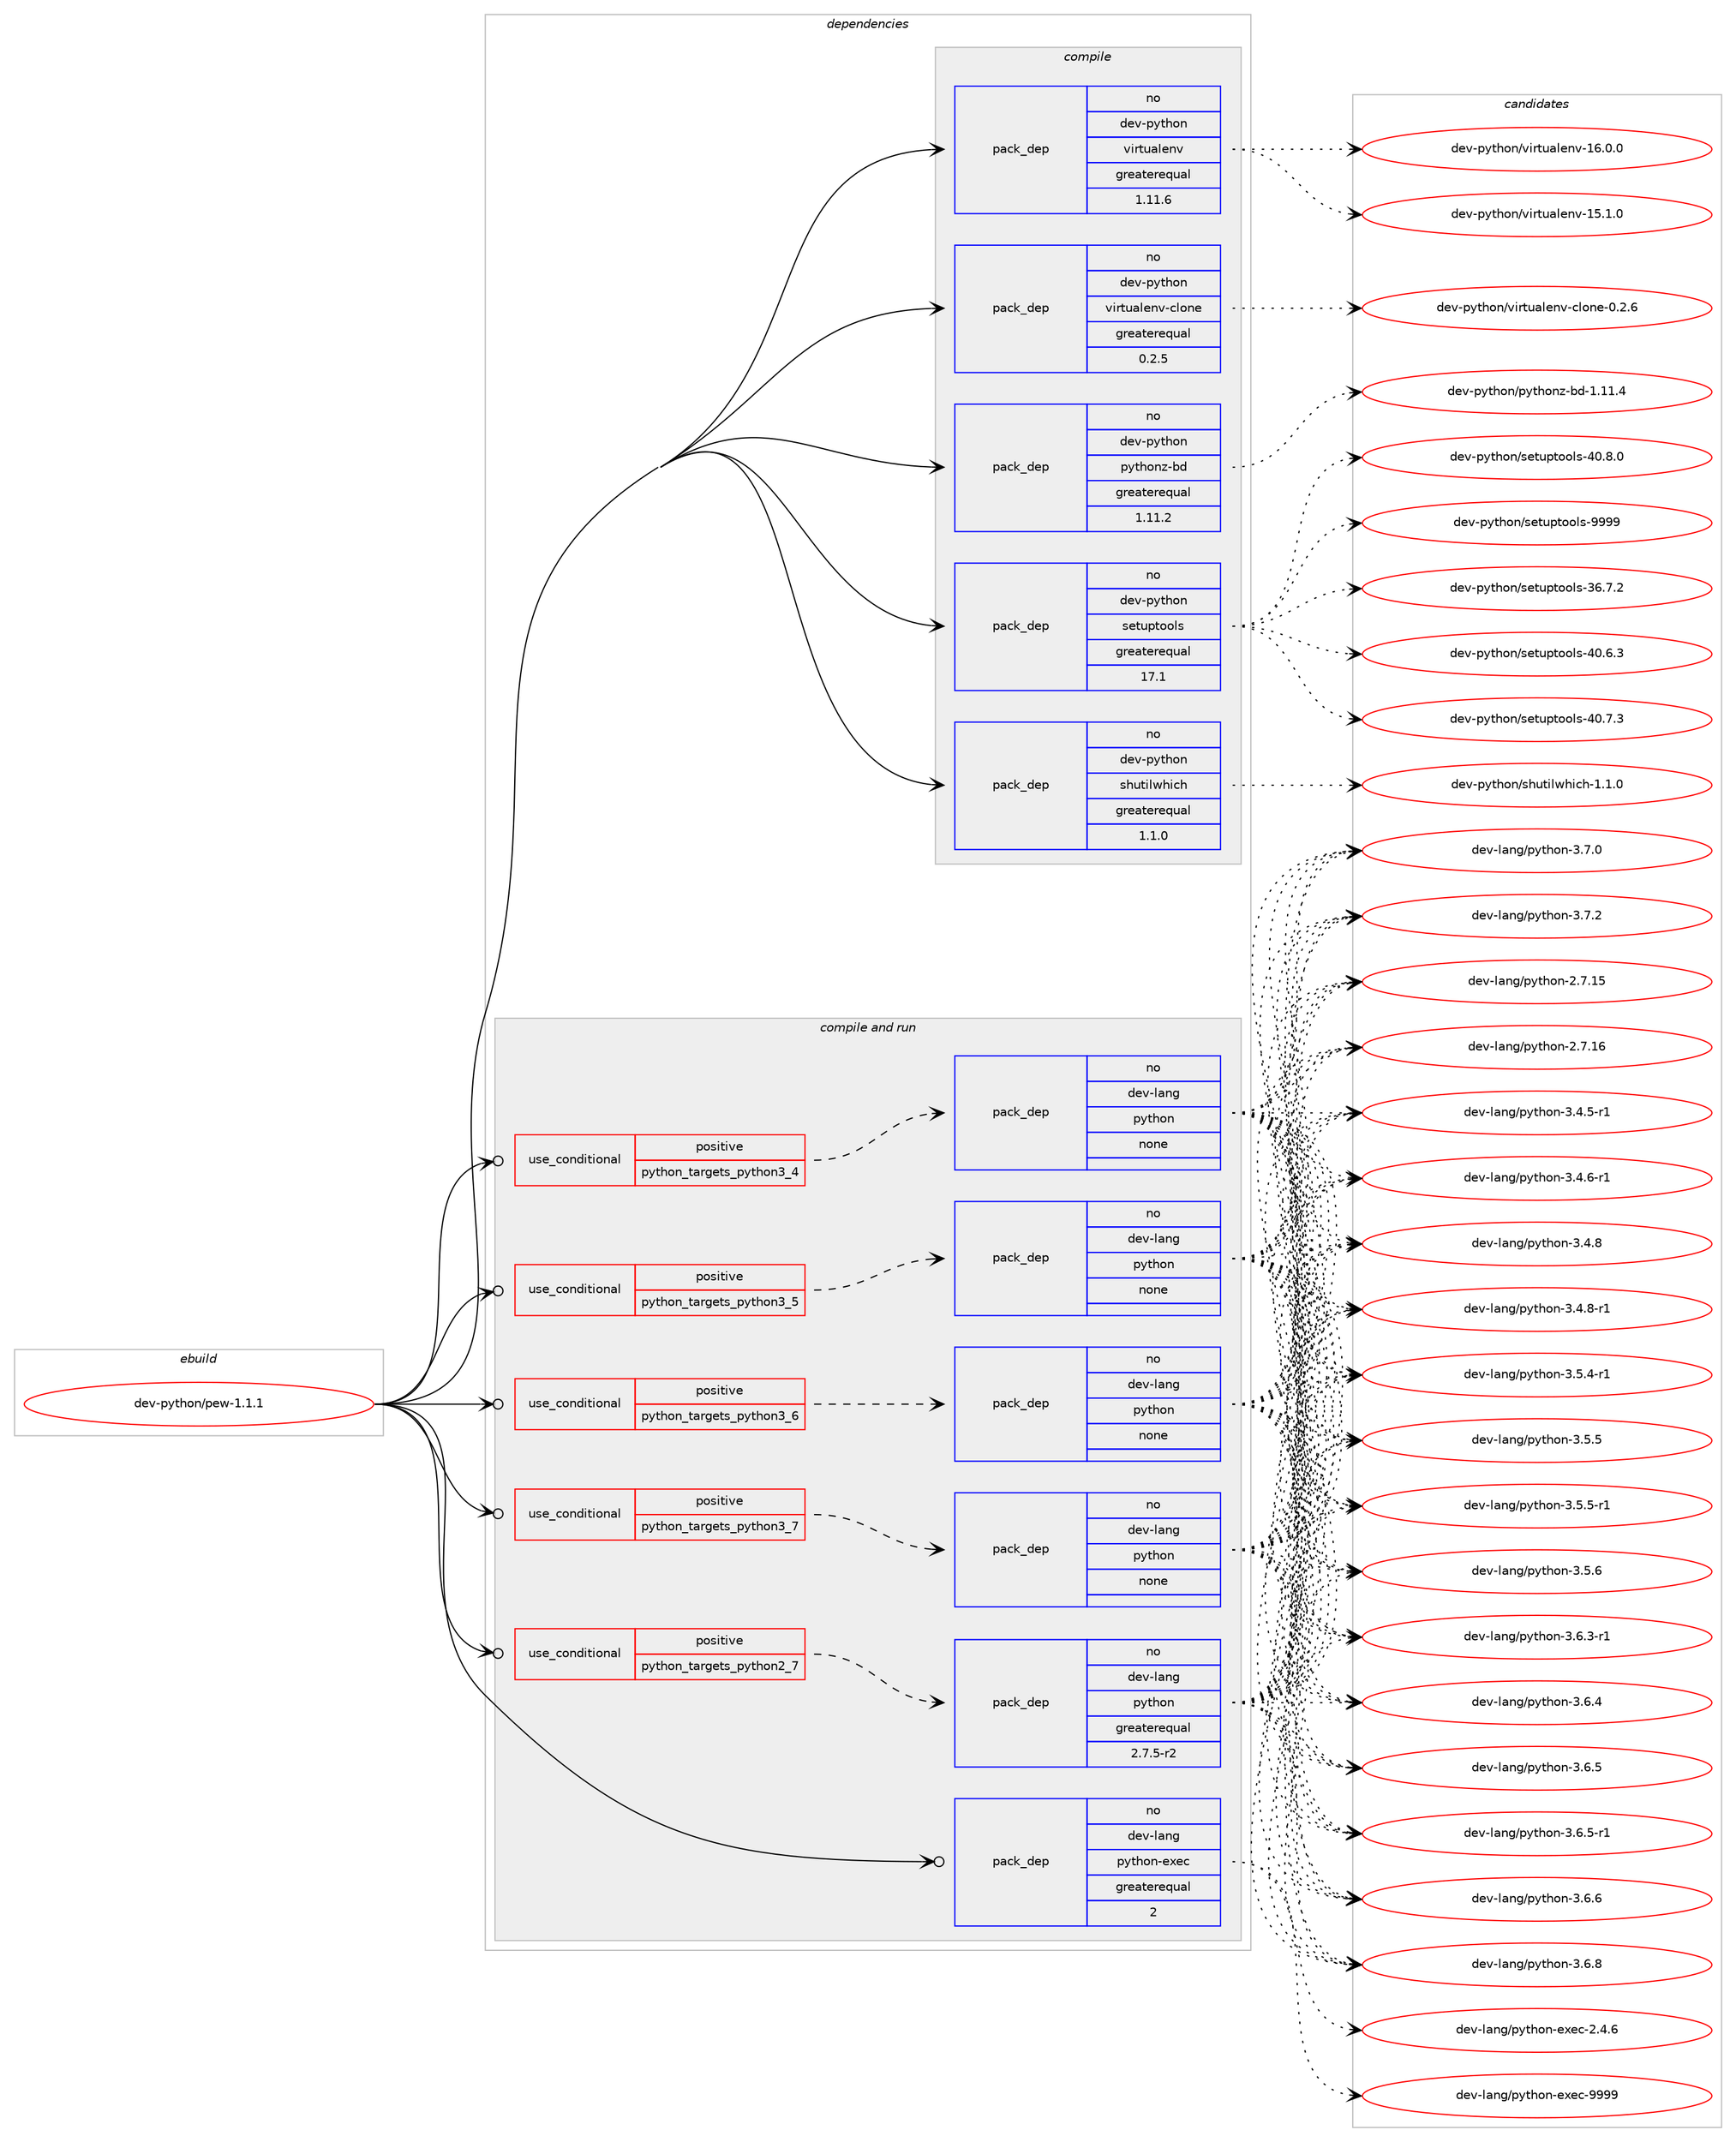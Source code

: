 digraph prolog {

# *************
# Graph options
# *************

newrank=true;
concentrate=true;
compound=true;
graph [rankdir=LR,fontname=Helvetica,fontsize=10,ranksep=1.5];#, ranksep=2.5, nodesep=0.2];
edge  [arrowhead=vee];
node  [fontname=Helvetica,fontsize=10];

# **********
# The ebuild
# **********

subgraph cluster_leftcol {
color=gray;
rank=same;
label=<<i>ebuild</i>>;
id [label="dev-python/pew-1.1.1", color=red, width=4, href="../dev-python/pew-1.1.1.svg"];
}

# ****************
# The dependencies
# ****************

subgraph cluster_midcol {
color=gray;
label=<<i>dependencies</i>>;
subgraph cluster_compile {
fillcolor="#eeeeee";
style=filled;
label=<<i>compile</i>>;
subgraph pack1022609 {
dependency1425238 [label=<<TABLE BORDER="0" CELLBORDER="1" CELLSPACING="0" CELLPADDING="4" WIDTH="220"><TR><TD ROWSPAN="6" CELLPADDING="30">pack_dep</TD></TR><TR><TD WIDTH="110">no</TD></TR><TR><TD>dev-python</TD></TR><TR><TD>pythonz-bd</TD></TR><TR><TD>greaterequal</TD></TR><TR><TD>1.11.2</TD></TR></TABLE>>, shape=none, color=blue];
}
id:e -> dependency1425238:w [weight=20,style="solid",arrowhead="vee"];
subgraph pack1022610 {
dependency1425239 [label=<<TABLE BORDER="0" CELLBORDER="1" CELLSPACING="0" CELLPADDING="4" WIDTH="220"><TR><TD ROWSPAN="6" CELLPADDING="30">pack_dep</TD></TR><TR><TD WIDTH="110">no</TD></TR><TR><TD>dev-python</TD></TR><TR><TD>setuptools</TD></TR><TR><TD>greaterequal</TD></TR><TR><TD>17.1</TD></TR></TABLE>>, shape=none, color=blue];
}
id:e -> dependency1425239:w [weight=20,style="solid",arrowhead="vee"];
subgraph pack1022611 {
dependency1425240 [label=<<TABLE BORDER="0" CELLBORDER="1" CELLSPACING="0" CELLPADDING="4" WIDTH="220"><TR><TD ROWSPAN="6" CELLPADDING="30">pack_dep</TD></TR><TR><TD WIDTH="110">no</TD></TR><TR><TD>dev-python</TD></TR><TR><TD>shutilwhich</TD></TR><TR><TD>greaterequal</TD></TR><TR><TD>1.1.0</TD></TR></TABLE>>, shape=none, color=blue];
}
id:e -> dependency1425240:w [weight=20,style="solid",arrowhead="vee"];
subgraph pack1022612 {
dependency1425241 [label=<<TABLE BORDER="0" CELLBORDER="1" CELLSPACING="0" CELLPADDING="4" WIDTH="220"><TR><TD ROWSPAN="6" CELLPADDING="30">pack_dep</TD></TR><TR><TD WIDTH="110">no</TD></TR><TR><TD>dev-python</TD></TR><TR><TD>virtualenv</TD></TR><TR><TD>greaterequal</TD></TR><TR><TD>1.11.6</TD></TR></TABLE>>, shape=none, color=blue];
}
id:e -> dependency1425241:w [weight=20,style="solid",arrowhead="vee"];
subgraph pack1022613 {
dependency1425242 [label=<<TABLE BORDER="0" CELLBORDER="1" CELLSPACING="0" CELLPADDING="4" WIDTH="220"><TR><TD ROWSPAN="6" CELLPADDING="30">pack_dep</TD></TR><TR><TD WIDTH="110">no</TD></TR><TR><TD>dev-python</TD></TR><TR><TD>virtualenv-clone</TD></TR><TR><TD>greaterequal</TD></TR><TR><TD>0.2.5</TD></TR></TABLE>>, shape=none, color=blue];
}
id:e -> dependency1425242:w [weight=20,style="solid",arrowhead="vee"];
}
subgraph cluster_compileandrun {
fillcolor="#eeeeee";
style=filled;
label=<<i>compile and run</i>>;
subgraph cond379319 {
dependency1425243 [label=<<TABLE BORDER="0" CELLBORDER="1" CELLSPACING="0" CELLPADDING="4"><TR><TD ROWSPAN="3" CELLPADDING="10">use_conditional</TD></TR><TR><TD>positive</TD></TR><TR><TD>python_targets_python2_7</TD></TR></TABLE>>, shape=none, color=red];
subgraph pack1022614 {
dependency1425244 [label=<<TABLE BORDER="0" CELLBORDER="1" CELLSPACING="0" CELLPADDING="4" WIDTH="220"><TR><TD ROWSPAN="6" CELLPADDING="30">pack_dep</TD></TR><TR><TD WIDTH="110">no</TD></TR><TR><TD>dev-lang</TD></TR><TR><TD>python</TD></TR><TR><TD>greaterequal</TD></TR><TR><TD>2.7.5-r2</TD></TR></TABLE>>, shape=none, color=blue];
}
dependency1425243:e -> dependency1425244:w [weight=20,style="dashed",arrowhead="vee"];
}
id:e -> dependency1425243:w [weight=20,style="solid",arrowhead="odotvee"];
subgraph cond379320 {
dependency1425245 [label=<<TABLE BORDER="0" CELLBORDER="1" CELLSPACING="0" CELLPADDING="4"><TR><TD ROWSPAN="3" CELLPADDING="10">use_conditional</TD></TR><TR><TD>positive</TD></TR><TR><TD>python_targets_python3_4</TD></TR></TABLE>>, shape=none, color=red];
subgraph pack1022615 {
dependency1425246 [label=<<TABLE BORDER="0" CELLBORDER="1" CELLSPACING="0" CELLPADDING="4" WIDTH="220"><TR><TD ROWSPAN="6" CELLPADDING="30">pack_dep</TD></TR><TR><TD WIDTH="110">no</TD></TR><TR><TD>dev-lang</TD></TR><TR><TD>python</TD></TR><TR><TD>none</TD></TR><TR><TD></TD></TR></TABLE>>, shape=none, color=blue];
}
dependency1425245:e -> dependency1425246:w [weight=20,style="dashed",arrowhead="vee"];
}
id:e -> dependency1425245:w [weight=20,style="solid",arrowhead="odotvee"];
subgraph cond379321 {
dependency1425247 [label=<<TABLE BORDER="0" CELLBORDER="1" CELLSPACING="0" CELLPADDING="4"><TR><TD ROWSPAN="3" CELLPADDING="10">use_conditional</TD></TR><TR><TD>positive</TD></TR><TR><TD>python_targets_python3_5</TD></TR></TABLE>>, shape=none, color=red];
subgraph pack1022616 {
dependency1425248 [label=<<TABLE BORDER="0" CELLBORDER="1" CELLSPACING="0" CELLPADDING="4" WIDTH="220"><TR><TD ROWSPAN="6" CELLPADDING="30">pack_dep</TD></TR><TR><TD WIDTH="110">no</TD></TR><TR><TD>dev-lang</TD></TR><TR><TD>python</TD></TR><TR><TD>none</TD></TR><TR><TD></TD></TR></TABLE>>, shape=none, color=blue];
}
dependency1425247:e -> dependency1425248:w [weight=20,style="dashed",arrowhead="vee"];
}
id:e -> dependency1425247:w [weight=20,style="solid",arrowhead="odotvee"];
subgraph cond379322 {
dependency1425249 [label=<<TABLE BORDER="0" CELLBORDER="1" CELLSPACING="0" CELLPADDING="4"><TR><TD ROWSPAN="3" CELLPADDING="10">use_conditional</TD></TR><TR><TD>positive</TD></TR><TR><TD>python_targets_python3_6</TD></TR></TABLE>>, shape=none, color=red];
subgraph pack1022617 {
dependency1425250 [label=<<TABLE BORDER="0" CELLBORDER="1" CELLSPACING="0" CELLPADDING="4" WIDTH="220"><TR><TD ROWSPAN="6" CELLPADDING="30">pack_dep</TD></TR><TR><TD WIDTH="110">no</TD></TR><TR><TD>dev-lang</TD></TR><TR><TD>python</TD></TR><TR><TD>none</TD></TR><TR><TD></TD></TR></TABLE>>, shape=none, color=blue];
}
dependency1425249:e -> dependency1425250:w [weight=20,style="dashed",arrowhead="vee"];
}
id:e -> dependency1425249:w [weight=20,style="solid",arrowhead="odotvee"];
subgraph cond379323 {
dependency1425251 [label=<<TABLE BORDER="0" CELLBORDER="1" CELLSPACING="0" CELLPADDING="4"><TR><TD ROWSPAN="3" CELLPADDING="10">use_conditional</TD></TR><TR><TD>positive</TD></TR><TR><TD>python_targets_python3_7</TD></TR></TABLE>>, shape=none, color=red];
subgraph pack1022618 {
dependency1425252 [label=<<TABLE BORDER="0" CELLBORDER="1" CELLSPACING="0" CELLPADDING="4" WIDTH="220"><TR><TD ROWSPAN="6" CELLPADDING="30">pack_dep</TD></TR><TR><TD WIDTH="110">no</TD></TR><TR><TD>dev-lang</TD></TR><TR><TD>python</TD></TR><TR><TD>none</TD></TR><TR><TD></TD></TR></TABLE>>, shape=none, color=blue];
}
dependency1425251:e -> dependency1425252:w [weight=20,style="dashed",arrowhead="vee"];
}
id:e -> dependency1425251:w [weight=20,style="solid",arrowhead="odotvee"];
subgraph pack1022619 {
dependency1425253 [label=<<TABLE BORDER="0" CELLBORDER="1" CELLSPACING="0" CELLPADDING="4" WIDTH="220"><TR><TD ROWSPAN="6" CELLPADDING="30">pack_dep</TD></TR><TR><TD WIDTH="110">no</TD></TR><TR><TD>dev-lang</TD></TR><TR><TD>python-exec</TD></TR><TR><TD>greaterequal</TD></TR><TR><TD>2</TD></TR></TABLE>>, shape=none, color=blue];
}
id:e -> dependency1425253:w [weight=20,style="solid",arrowhead="odotvee"];
}
subgraph cluster_run {
fillcolor="#eeeeee";
style=filled;
label=<<i>run</i>>;
}
}

# **************
# The candidates
# **************

subgraph cluster_choices {
rank=same;
color=gray;
label=<<i>candidates</i>>;

subgraph choice1022609 {
color=black;
nodesep=1;
choice1001011184511212111610411111047112121116104111110122459810045494649494652 [label="dev-python/pythonz-bd-1.11.4", color=red, width=4,href="../dev-python/pythonz-bd-1.11.4.svg"];
dependency1425238:e -> choice1001011184511212111610411111047112121116104111110122459810045494649494652:w [style=dotted,weight="100"];
}
subgraph choice1022610 {
color=black;
nodesep=1;
choice100101118451121211161041111104711510111611711211611111110811545515446554650 [label="dev-python/setuptools-36.7.2", color=red, width=4,href="../dev-python/setuptools-36.7.2.svg"];
choice100101118451121211161041111104711510111611711211611111110811545524846544651 [label="dev-python/setuptools-40.6.3", color=red, width=4,href="../dev-python/setuptools-40.6.3.svg"];
choice100101118451121211161041111104711510111611711211611111110811545524846554651 [label="dev-python/setuptools-40.7.3", color=red, width=4,href="../dev-python/setuptools-40.7.3.svg"];
choice100101118451121211161041111104711510111611711211611111110811545524846564648 [label="dev-python/setuptools-40.8.0", color=red, width=4,href="../dev-python/setuptools-40.8.0.svg"];
choice10010111845112121116104111110471151011161171121161111111081154557575757 [label="dev-python/setuptools-9999", color=red, width=4,href="../dev-python/setuptools-9999.svg"];
dependency1425239:e -> choice100101118451121211161041111104711510111611711211611111110811545515446554650:w [style=dotted,weight="100"];
dependency1425239:e -> choice100101118451121211161041111104711510111611711211611111110811545524846544651:w [style=dotted,weight="100"];
dependency1425239:e -> choice100101118451121211161041111104711510111611711211611111110811545524846554651:w [style=dotted,weight="100"];
dependency1425239:e -> choice100101118451121211161041111104711510111611711211611111110811545524846564648:w [style=dotted,weight="100"];
dependency1425239:e -> choice10010111845112121116104111110471151011161171121161111111081154557575757:w [style=dotted,weight="100"];
}
subgraph choice1022611 {
color=black;
nodesep=1;
choice100101118451121211161041111104711510411711610510811910410599104454946494648 [label="dev-python/shutilwhich-1.1.0", color=red, width=4,href="../dev-python/shutilwhich-1.1.0.svg"];
dependency1425240:e -> choice100101118451121211161041111104711510411711610510811910410599104454946494648:w [style=dotted,weight="100"];
}
subgraph choice1022612 {
color=black;
nodesep=1;
choice10010111845112121116104111110471181051141161179710810111011845495346494648 [label="dev-python/virtualenv-15.1.0", color=red, width=4,href="../dev-python/virtualenv-15.1.0.svg"];
choice10010111845112121116104111110471181051141161179710810111011845495446484648 [label="dev-python/virtualenv-16.0.0", color=red, width=4,href="../dev-python/virtualenv-16.0.0.svg"];
dependency1425241:e -> choice10010111845112121116104111110471181051141161179710810111011845495346494648:w [style=dotted,weight="100"];
dependency1425241:e -> choice10010111845112121116104111110471181051141161179710810111011845495446484648:w [style=dotted,weight="100"];
}
subgraph choice1022613 {
color=black;
nodesep=1;
choice1001011184511212111610411111047118105114116117971081011101184599108111110101454846504654 [label="dev-python/virtualenv-clone-0.2.6", color=red, width=4,href="../dev-python/virtualenv-clone-0.2.6.svg"];
dependency1425242:e -> choice1001011184511212111610411111047118105114116117971081011101184599108111110101454846504654:w [style=dotted,weight="100"];
}
subgraph choice1022614 {
color=black;
nodesep=1;
choice10010111845108971101034711212111610411111045504655464953 [label="dev-lang/python-2.7.15", color=red, width=4,href="../dev-lang/python-2.7.15.svg"];
choice10010111845108971101034711212111610411111045504655464954 [label="dev-lang/python-2.7.16", color=red, width=4,href="../dev-lang/python-2.7.16.svg"];
choice1001011184510897110103471121211161041111104551465246534511449 [label="dev-lang/python-3.4.5-r1", color=red, width=4,href="../dev-lang/python-3.4.5-r1.svg"];
choice1001011184510897110103471121211161041111104551465246544511449 [label="dev-lang/python-3.4.6-r1", color=red, width=4,href="../dev-lang/python-3.4.6-r1.svg"];
choice100101118451089711010347112121116104111110455146524656 [label="dev-lang/python-3.4.8", color=red, width=4,href="../dev-lang/python-3.4.8.svg"];
choice1001011184510897110103471121211161041111104551465246564511449 [label="dev-lang/python-3.4.8-r1", color=red, width=4,href="../dev-lang/python-3.4.8-r1.svg"];
choice1001011184510897110103471121211161041111104551465346524511449 [label="dev-lang/python-3.5.4-r1", color=red, width=4,href="../dev-lang/python-3.5.4-r1.svg"];
choice100101118451089711010347112121116104111110455146534653 [label="dev-lang/python-3.5.5", color=red, width=4,href="../dev-lang/python-3.5.5.svg"];
choice1001011184510897110103471121211161041111104551465346534511449 [label="dev-lang/python-3.5.5-r1", color=red, width=4,href="../dev-lang/python-3.5.5-r1.svg"];
choice100101118451089711010347112121116104111110455146534654 [label="dev-lang/python-3.5.6", color=red, width=4,href="../dev-lang/python-3.5.6.svg"];
choice1001011184510897110103471121211161041111104551465446514511449 [label="dev-lang/python-3.6.3-r1", color=red, width=4,href="../dev-lang/python-3.6.3-r1.svg"];
choice100101118451089711010347112121116104111110455146544652 [label="dev-lang/python-3.6.4", color=red, width=4,href="../dev-lang/python-3.6.4.svg"];
choice100101118451089711010347112121116104111110455146544653 [label="dev-lang/python-3.6.5", color=red, width=4,href="../dev-lang/python-3.6.5.svg"];
choice1001011184510897110103471121211161041111104551465446534511449 [label="dev-lang/python-3.6.5-r1", color=red, width=4,href="../dev-lang/python-3.6.5-r1.svg"];
choice100101118451089711010347112121116104111110455146544654 [label="dev-lang/python-3.6.6", color=red, width=4,href="../dev-lang/python-3.6.6.svg"];
choice100101118451089711010347112121116104111110455146544656 [label="dev-lang/python-3.6.8", color=red, width=4,href="../dev-lang/python-3.6.8.svg"];
choice100101118451089711010347112121116104111110455146554648 [label="dev-lang/python-3.7.0", color=red, width=4,href="../dev-lang/python-3.7.0.svg"];
choice100101118451089711010347112121116104111110455146554650 [label="dev-lang/python-3.7.2", color=red, width=4,href="../dev-lang/python-3.7.2.svg"];
dependency1425244:e -> choice10010111845108971101034711212111610411111045504655464953:w [style=dotted,weight="100"];
dependency1425244:e -> choice10010111845108971101034711212111610411111045504655464954:w [style=dotted,weight="100"];
dependency1425244:e -> choice1001011184510897110103471121211161041111104551465246534511449:w [style=dotted,weight="100"];
dependency1425244:e -> choice1001011184510897110103471121211161041111104551465246544511449:w [style=dotted,weight="100"];
dependency1425244:e -> choice100101118451089711010347112121116104111110455146524656:w [style=dotted,weight="100"];
dependency1425244:e -> choice1001011184510897110103471121211161041111104551465246564511449:w [style=dotted,weight="100"];
dependency1425244:e -> choice1001011184510897110103471121211161041111104551465346524511449:w [style=dotted,weight="100"];
dependency1425244:e -> choice100101118451089711010347112121116104111110455146534653:w [style=dotted,weight="100"];
dependency1425244:e -> choice1001011184510897110103471121211161041111104551465346534511449:w [style=dotted,weight="100"];
dependency1425244:e -> choice100101118451089711010347112121116104111110455146534654:w [style=dotted,weight="100"];
dependency1425244:e -> choice1001011184510897110103471121211161041111104551465446514511449:w [style=dotted,weight="100"];
dependency1425244:e -> choice100101118451089711010347112121116104111110455146544652:w [style=dotted,weight="100"];
dependency1425244:e -> choice100101118451089711010347112121116104111110455146544653:w [style=dotted,weight="100"];
dependency1425244:e -> choice1001011184510897110103471121211161041111104551465446534511449:w [style=dotted,weight="100"];
dependency1425244:e -> choice100101118451089711010347112121116104111110455146544654:w [style=dotted,weight="100"];
dependency1425244:e -> choice100101118451089711010347112121116104111110455146544656:w [style=dotted,weight="100"];
dependency1425244:e -> choice100101118451089711010347112121116104111110455146554648:w [style=dotted,weight="100"];
dependency1425244:e -> choice100101118451089711010347112121116104111110455146554650:w [style=dotted,weight="100"];
}
subgraph choice1022615 {
color=black;
nodesep=1;
choice10010111845108971101034711212111610411111045504655464953 [label="dev-lang/python-2.7.15", color=red, width=4,href="../dev-lang/python-2.7.15.svg"];
choice10010111845108971101034711212111610411111045504655464954 [label="dev-lang/python-2.7.16", color=red, width=4,href="../dev-lang/python-2.7.16.svg"];
choice1001011184510897110103471121211161041111104551465246534511449 [label="dev-lang/python-3.4.5-r1", color=red, width=4,href="../dev-lang/python-3.4.5-r1.svg"];
choice1001011184510897110103471121211161041111104551465246544511449 [label="dev-lang/python-3.4.6-r1", color=red, width=4,href="../dev-lang/python-3.4.6-r1.svg"];
choice100101118451089711010347112121116104111110455146524656 [label="dev-lang/python-3.4.8", color=red, width=4,href="../dev-lang/python-3.4.8.svg"];
choice1001011184510897110103471121211161041111104551465246564511449 [label="dev-lang/python-3.4.8-r1", color=red, width=4,href="../dev-lang/python-3.4.8-r1.svg"];
choice1001011184510897110103471121211161041111104551465346524511449 [label="dev-lang/python-3.5.4-r1", color=red, width=4,href="../dev-lang/python-3.5.4-r1.svg"];
choice100101118451089711010347112121116104111110455146534653 [label="dev-lang/python-3.5.5", color=red, width=4,href="../dev-lang/python-3.5.5.svg"];
choice1001011184510897110103471121211161041111104551465346534511449 [label="dev-lang/python-3.5.5-r1", color=red, width=4,href="../dev-lang/python-3.5.5-r1.svg"];
choice100101118451089711010347112121116104111110455146534654 [label="dev-lang/python-3.5.6", color=red, width=4,href="../dev-lang/python-3.5.6.svg"];
choice1001011184510897110103471121211161041111104551465446514511449 [label="dev-lang/python-3.6.3-r1", color=red, width=4,href="../dev-lang/python-3.6.3-r1.svg"];
choice100101118451089711010347112121116104111110455146544652 [label="dev-lang/python-3.6.4", color=red, width=4,href="../dev-lang/python-3.6.4.svg"];
choice100101118451089711010347112121116104111110455146544653 [label="dev-lang/python-3.6.5", color=red, width=4,href="../dev-lang/python-3.6.5.svg"];
choice1001011184510897110103471121211161041111104551465446534511449 [label="dev-lang/python-3.6.5-r1", color=red, width=4,href="../dev-lang/python-3.6.5-r1.svg"];
choice100101118451089711010347112121116104111110455146544654 [label="dev-lang/python-3.6.6", color=red, width=4,href="../dev-lang/python-3.6.6.svg"];
choice100101118451089711010347112121116104111110455146544656 [label="dev-lang/python-3.6.8", color=red, width=4,href="../dev-lang/python-3.6.8.svg"];
choice100101118451089711010347112121116104111110455146554648 [label="dev-lang/python-3.7.0", color=red, width=4,href="../dev-lang/python-3.7.0.svg"];
choice100101118451089711010347112121116104111110455146554650 [label="dev-lang/python-3.7.2", color=red, width=4,href="../dev-lang/python-3.7.2.svg"];
dependency1425246:e -> choice10010111845108971101034711212111610411111045504655464953:w [style=dotted,weight="100"];
dependency1425246:e -> choice10010111845108971101034711212111610411111045504655464954:w [style=dotted,weight="100"];
dependency1425246:e -> choice1001011184510897110103471121211161041111104551465246534511449:w [style=dotted,weight="100"];
dependency1425246:e -> choice1001011184510897110103471121211161041111104551465246544511449:w [style=dotted,weight="100"];
dependency1425246:e -> choice100101118451089711010347112121116104111110455146524656:w [style=dotted,weight="100"];
dependency1425246:e -> choice1001011184510897110103471121211161041111104551465246564511449:w [style=dotted,weight="100"];
dependency1425246:e -> choice1001011184510897110103471121211161041111104551465346524511449:w [style=dotted,weight="100"];
dependency1425246:e -> choice100101118451089711010347112121116104111110455146534653:w [style=dotted,weight="100"];
dependency1425246:e -> choice1001011184510897110103471121211161041111104551465346534511449:w [style=dotted,weight="100"];
dependency1425246:e -> choice100101118451089711010347112121116104111110455146534654:w [style=dotted,weight="100"];
dependency1425246:e -> choice1001011184510897110103471121211161041111104551465446514511449:w [style=dotted,weight="100"];
dependency1425246:e -> choice100101118451089711010347112121116104111110455146544652:w [style=dotted,weight="100"];
dependency1425246:e -> choice100101118451089711010347112121116104111110455146544653:w [style=dotted,weight="100"];
dependency1425246:e -> choice1001011184510897110103471121211161041111104551465446534511449:w [style=dotted,weight="100"];
dependency1425246:e -> choice100101118451089711010347112121116104111110455146544654:w [style=dotted,weight="100"];
dependency1425246:e -> choice100101118451089711010347112121116104111110455146544656:w [style=dotted,weight="100"];
dependency1425246:e -> choice100101118451089711010347112121116104111110455146554648:w [style=dotted,weight="100"];
dependency1425246:e -> choice100101118451089711010347112121116104111110455146554650:w [style=dotted,weight="100"];
}
subgraph choice1022616 {
color=black;
nodesep=1;
choice10010111845108971101034711212111610411111045504655464953 [label="dev-lang/python-2.7.15", color=red, width=4,href="../dev-lang/python-2.7.15.svg"];
choice10010111845108971101034711212111610411111045504655464954 [label="dev-lang/python-2.7.16", color=red, width=4,href="../dev-lang/python-2.7.16.svg"];
choice1001011184510897110103471121211161041111104551465246534511449 [label="dev-lang/python-3.4.5-r1", color=red, width=4,href="../dev-lang/python-3.4.5-r1.svg"];
choice1001011184510897110103471121211161041111104551465246544511449 [label="dev-lang/python-3.4.6-r1", color=red, width=4,href="../dev-lang/python-3.4.6-r1.svg"];
choice100101118451089711010347112121116104111110455146524656 [label="dev-lang/python-3.4.8", color=red, width=4,href="../dev-lang/python-3.4.8.svg"];
choice1001011184510897110103471121211161041111104551465246564511449 [label="dev-lang/python-3.4.8-r1", color=red, width=4,href="../dev-lang/python-3.4.8-r1.svg"];
choice1001011184510897110103471121211161041111104551465346524511449 [label="dev-lang/python-3.5.4-r1", color=red, width=4,href="../dev-lang/python-3.5.4-r1.svg"];
choice100101118451089711010347112121116104111110455146534653 [label="dev-lang/python-3.5.5", color=red, width=4,href="../dev-lang/python-3.5.5.svg"];
choice1001011184510897110103471121211161041111104551465346534511449 [label="dev-lang/python-3.5.5-r1", color=red, width=4,href="../dev-lang/python-3.5.5-r1.svg"];
choice100101118451089711010347112121116104111110455146534654 [label="dev-lang/python-3.5.6", color=red, width=4,href="../dev-lang/python-3.5.6.svg"];
choice1001011184510897110103471121211161041111104551465446514511449 [label="dev-lang/python-3.6.3-r1", color=red, width=4,href="../dev-lang/python-3.6.3-r1.svg"];
choice100101118451089711010347112121116104111110455146544652 [label="dev-lang/python-3.6.4", color=red, width=4,href="../dev-lang/python-3.6.4.svg"];
choice100101118451089711010347112121116104111110455146544653 [label="dev-lang/python-3.6.5", color=red, width=4,href="../dev-lang/python-3.6.5.svg"];
choice1001011184510897110103471121211161041111104551465446534511449 [label="dev-lang/python-3.6.5-r1", color=red, width=4,href="../dev-lang/python-3.6.5-r1.svg"];
choice100101118451089711010347112121116104111110455146544654 [label="dev-lang/python-3.6.6", color=red, width=4,href="../dev-lang/python-3.6.6.svg"];
choice100101118451089711010347112121116104111110455146544656 [label="dev-lang/python-3.6.8", color=red, width=4,href="../dev-lang/python-3.6.8.svg"];
choice100101118451089711010347112121116104111110455146554648 [label="dev-lang/python-3.7.0", color=red, width=4,href="../dev-lang/python-3.7.0.svg"];
choice100101118451089711010347112121116104111110455146554650 [label="dev-lang/python-3.7.2", color=red, width=4,href="../dev-lang/python-3.7.2.svg"];
dependency1425248:e -> choice10010111845108971101034711212111610411111045504655464953:w [style=dotted,weight="100"];
dependency1425248:e -> choice10010111845108971101034711212111610411111045504655464954:w [style=dotted,weight="100"];
dependency1425248:e -> choice1001011184510897110103471121211161041111104551465246534511449:w [style=dotted,weight="100"];
dependency1425248:e -> choice1001011184510897110103471121211161041111104551465246544511449:w [style=dotted,weight="100"];
dependency1425248:e -> choice100101118451089711010347112121116104111110455146524656:w [style=dotted,weight="100"];
dependency1425248:e -> choice1001011184510897110103471121211161041111104551465246564511449:w [style=dotted,weight="100"];
dependency1425248:e -> choice1001011184510897110103471121211161041111104551465346524511449:w [style=dotted,weight="100"];
dependency1425248:e -> choice100101118451089711010347112121116104111110455146534653:w [style=dotted,weight="100"];
dependency1425248:e -> choice1001011184510897110103471121211161041111104551465346534511449:w [style=dotted,weight="100"];
dependency1425248:e -> choice100101118451089711010347112121116104111110455146534654:w [style=dotted,weight="100"];
dependency1425248:e -> choice1001011184510897110103471121211161041111104551465446514511449:w [style=dotted,weight="100"];
dependency1425248:e -> choice100101118451089711010347112121116104111110455146544652:w [style=dotted,weight="100"];
dependency1425248:e -> choice100101118451089711010347112121116104111110455146544653:w [style=dotted,weight="100"];
dependency1425248:e -> choice1001011184510897110103471121211161041111104551465446534511449:w [style=dotted,weight="100"];
dependency1425248:e -> choice100101118451089711010347112121116104111110455146544654:w [style=dotted,weight="100"];
dependency1425248:e -> choice100101118451089711010347112121116104111110455146544656:w [style=dotted,weight="100"];
dependency1425248:e -> choice100101118451089711010347112121116104111110455146554648:w [style=dotted,weight="100"];
dependency1425248:e -> choice100101118451089711010347112121116104111110455146554650:w [style=dotted,weight="100"];
}
subgraph choice1022617 {
color=black;
nodesep=1;
choice10010111845108971101034711212111610411111045504655464953 [label="dev-lang/python-2.7.15", color=red, width=4,href="../dev-lang/python-2.7.15.svg"];
choice10010111845108971101034711212111610411111045504655464954 [label="dev-lang/python-2.7.16", color=red, width=4,href="../dev-lang/python-2.7.16.svg"];
choice1001011184510897110103471121211161041111104551465246534511449 [label="dev-lang/python-3.4.5-r1", color=red, width=4,href="../dev-lang/python-3.4.5-r1.svg"];
choice1001011184510897110103471121211161041111104551465246544511449 [label="dev-lang/python-3.4.6-r1", color=red, width=4,href="../dev-lang/python-3.4.6-r1.svg"];
choice100101118451089711010347112121116104111110455146524656 [label="dev-lang/python-3.4.8", color=red, width=4,href="../dev-lang/python-3.4.8.svg"];
choice1001011184510897110103471121211161041111104551465246564511449 [label="dev-lang/python-3.4.8-r1", color=red, width=4,href="../dev-lang/python-3.4.8-r1.svg"];
choice1001011184510897110103471121211161041111104551465346524511449 [label="dev-lang/python-3.5.4-r1", color=red, width=4,href="../dev-lang/python-3.5.4-r1.svg"];
choice100101118451089711010347112121116104111110455146534653 [label="dev-lang/python-3.5.5", color=red, width=4,href="../dev-lang/python-3.5.5.svg"];
choice1001011184510897110103471121211161041111104551465346534511449 [label="dev-lang/python-3.5.5-r1", color=red, width=4,href="../dev-lang/python-3.5.5-r1.svg"];
choice100101118451089711010347112121116104111110455146534654 [label="dev-lang/python-3.5.6", color=red, width=4,href="../dev-lang/python-3.5.6.svg"];
choice1001011184510897110103471121211161041111104551465446514511449 [label="dev-lang/python-3.6.3-r1", color=red, width=4,href="../dev-lang/python-3.6.3-r1.svg"];
choice100101118451089711010347112121116104111110455146544652 [label="dev-lang/python-3.6.4", color=red, width=4,href="../dev-lang/python-3.6.4.svg"];
choice100101118451089711010347112121116104111110455146544653 [label="dev-lang/python-3.6.5", color=red, width=4,href="../dev-lang/python-3.6.5.svg"];
choice1001011184510897110103471121211161041111104551465446534511449 [label="dev-lang/python-3.6.5-r1", color=red, width=4,href="../dev-lang/python-3.6.5-r1.svg"];
choice100101118451089711010347112121116104111110455146544654 [label="dev-lang/python-3.6.6", color=red, width=4,href="../dev-lang/python-3.6.6.svg"];
choice100101118451089711010347112121116104111110455146544656 [label="dev-lang/python-3.6.8", color=red, width=4,href="../dev-lang/python-3.6.8.svg"];
choice100101118451089711010347112121116104111110455146554648 [label="dev-lang/python-3.7.0", color=red, width=4,href="../dev-lang/python-3.7.0.svg"];
choice100101118451089711010347112121116104111110455146554650 [label="dev-lang/python-3.7.2", color=red, width=4,href="../dev-lang/python-3.7.2.svg"];
dependency1425250:e -> choice10010111845108971101034711212111610411111045504655464953:w [style=dotted,weight="100"];
dependency1425250:e -> choice10010111845108971101034711212111610411111045504655464954:w [style=dotted,weight="100"];
dependency1425250:e -> choice1001011184510897110103471121211161041111104551465246534511449:w [style=dotted,weight="100"];
dependency1425250:e -> choice1001011184510897110103471121211161041111104551465246544511449:w [style=dotted,weight="100"];
dependency1425250:e -> choice100101118451089711010347112121116104111110455146524656:w [style=dotted,weight="100"];
dependency1425250:e -> choice1001011184510897110103471121211161041111104551465246564511449:w [style=dotted,weight="100"];
dependency1425250:e -> choice1001011184510897110103471121211161041111104551465346524511449:w [style=dotted,weight="100"];
dependency1425250:e -> choice100101118451089711010347112121116104111110455146534653:w [style=dotted,weight="100"];
dependency1425250:e -> choice1001011184510897110103471121211161041111104551465346534511449:w [style=dotted,weight="100"];
dependency1425250:e -> choice100101118451089711010347112121116104111110455146534654:w [style=dotted,weight="100"];
dependency1425250:e -> choice1001011184510897110103471121211161041111104551465446514511449:w [style=dotted,weight="100"];
dependency1425250:e -> choice100101118451089711010347112121116104111110455146544652:w [style=dotted,weight="100"];
dependency1425250:e -> choice100101118451089711010347112121116104111110455146544653:w [style=dotted,weight="100"];
dependency1425250:e -> choice1001011184510897110103471121211161041111104551465446534511449:w [style=dotted,weight="100"];
dependency1425250:e -> choice100101118451089711010347112121116104111110455146544654:w [style=dotted,weight="100"];
dependency1425250:e -> choice100101118451089711010347112121116104111110455146544656:w [style=dotted,weight="100"];
dependency1425250:e -> choice100101118451089711010347112121116104111110455146554648:w [style=dotted,weight="100"];
dependency1425250:e -> choice100101118451089711010347112121116104111110455146554650:w [style=dotted,weight="100"];
}
subgraph choice1022618 {
color=black;
nodesep=1;
choice10010111845108971101034711212111610411111045504655464953 [label="dev-lang/python-2.7.15", color=red, width=4,href="../dev-lang/python-2.7.15.svg"];
choice10010111845108971101034711212111610411111045504655464954 [label="dev-lang/python-2.7.16", color=red, width=4,href="../dev-lang/python-2.7.16.svg"];
choice1001011184510897110103471121211161041111104551465246534511449 [label="dev-lang/python-3.4.5-r1", color=red, width=4,href="../dev-lang/python-3.4.5-r1.svg"];
choice1001011184510897110103471121211161041111104551465246544511449 [label="dev-lang/python-3.4.6-r1", color=red, width=4,href="../dev-lang/python-3.4.6-r1.svg"];
choice100101118451089711010347112121116104111110455146524656 [label="dev-lang/python-3.4.8", color=red, width=4,href="../dev-lang/python-3.4.8.svg"];
choice1001011184510897110103471121211161041111104551465246564511449 [label="dev-lang/python-3.4.8-r1", color=red, width=4,href="../dev-lang/python-3.4.8-r1.svg"];
choice1001011184510897110103471121211161041111104551465346524511449 [label="dev-lang/python-3.5.4-r1", color=red, width=4,href="../dev-lang/python-3.5.4-r1.svg"];
choice100101118451089711010347112121116104111110455146534653 [label="dev-lang/python-3.5.5", color=red, width=4,href="../dev-lang/python-3.5.5.svg"];
choice1001011184510897110103471121211161041111104551465346534511449 [label="dev-lang/python-3.5.5-r1", color=red, width=4,href="../dev-lang/python-3.5.5-r1.svg"];
choice100101118451089711010347112121116104111110455146534654 [label="dev-lang/python-3.5.6", color=red, width=4,href="../dev-lang/python-3.5.6.svg"];
choice1001011184510897110103471121211161041111104551465446514511449 [label="dev-lang/python-3.6.3-r1", color=red, width=4,href="../dev-lang/python-3.6.3-r1.svg"];
choice100101118451089711010347112121116104111110455146544652 [label="dev-lang/python-3.6.4", color=red, width=4,href="../dev-lang/python-3.6.4.svg"];
choice100101118451089711010347112121116104111110455146544653 [label="dev-lang/python-3.6.5", color=red, width=4,href="../dev-lang/python-3.6.5.svg"];
choice1001011184510897110103471121211161041111104551465446534511449 [label="dev-lang/python-3.6.5-r1", color=red, width=4,href="../dev-lang/python-3.6.5-r1.svg"];
choice100101118451089711010347112121116104111110455146544654 [label="dev-lang/python-3.6.6", color=red, width=4,href="../dev-lang/python-3.6.6.svg"];
choice100101118451089711010347112121116104111110455146544656 [label="dev-lang/python-3.6.8", color=red, width=4,href="../dev-lang/python-3.6.8.svg"];
choice100101118451089711010347112121116104111110455146554648 [label="dev-lang/python-3.7.0", color=red, width=4,href="../dev-lang/python-3.7.0.svg"];
choice100101118451089711010347112121116104111110455146554650 [label="dev-lang/python-3.7.2", color=red, width=4,href="../dev-lang/python-3.7.2.svg"];
dependency1425252:e -> choice10010111845108971101034711212111610411111045504655464953:w [style=dotted,weight="100"];
dependency1425252:e -> choice10010111845108971101034711212111610411111045504655464954:w [style=dotted,weight="100"];
dependency1425252:e -> choice1001011184510897110103471121211161041111104551465246534511449:w [style=dotted,weight="100"];
dependency1425252:e -> choice1001011184510897110103471121211161041111104551465246544511449:w [style=dotted,weight="100"];
dependency1425252:e -> choice100101118451089711010347112121116104111110455146524656:w [style=dotted,weight="100"];
dependency1425252:e -> choice1001011184510897110103471121211161041111104551465246564511449:w [style=dotted,weight="100"];
dependency1425252:e -> choice1001011184510897110103471121211161041111104551465346524511449:w [style=dotted,weight="100"];
dependency1425252:e -> choice100101118451089711010347112121116104111110455146534653:w [style=dotted,weight="100"];
dependency1425252:e -> choice1001011184510897110103471121211161041111104551465346534511449:w [style=dotted,weight="100"];
dependency1425252:e -> choice100101118451089711010347112121116104111110455146534654:w [style=dotted,weight="100"];
dependency1425252:e -> choice1001011184510897110103471121211161041111104551465446514511449:w [style=dotted,weight="100"];
dependency1425252:e -> choice100101118451089711010347112121116104111110455146544652:w [style=dotted,weight="100"];
dependency1425252:e -> choice100101118451089711010347112121116104111110455146544653:w [style=dotted,weight="100"];
dependency1425252:e -> choice1001011184510897110103471121211161041111104551465446534511449:w [style=dotted,weight="100"];
dependency1425252:e -> choice100101118451089711010347112121116104111110455146544654:w [style=dotted,weight="100"];
dependency1425252:e -> choice100101118451089711010347112121116104111110455146544656:w [style=dotted,weight="100"];
dependency1425252:e -> choice100101118451089711010347112121116104111110455146554648:w [style=dotted,weight="100"];
dependency1425252:e -> choice100101118451089711010347112121116104111110455146554650:w [style=dotted,weight="100"];
}
subgraph choice1022619 {
color=black;
nodesep=1;
choice1001011184510897110103471121211161041111104510112010199455046524654 [label="dev-lang/python-exec-2.4.6", color=red, width=4,href="../dev-lang/python-exec-2.4.6.svg"];
choice10010111845108971101034711212111610411111045101120101994557575757 [label="dev-lang/python-exec-9999", color=red, width=4,href="../dev-lang/python-exec-9999.svg"];
dependency1425253:e -> choice1001011184510897110103471121211161041111104510112010199455046524654:w [style=dotted,weight="100"];
dependency1425253:e -> choice10010111845108971101034711212111610411111045101120101994557575757:w [style=dotted,weight="100"];
}
}

}
